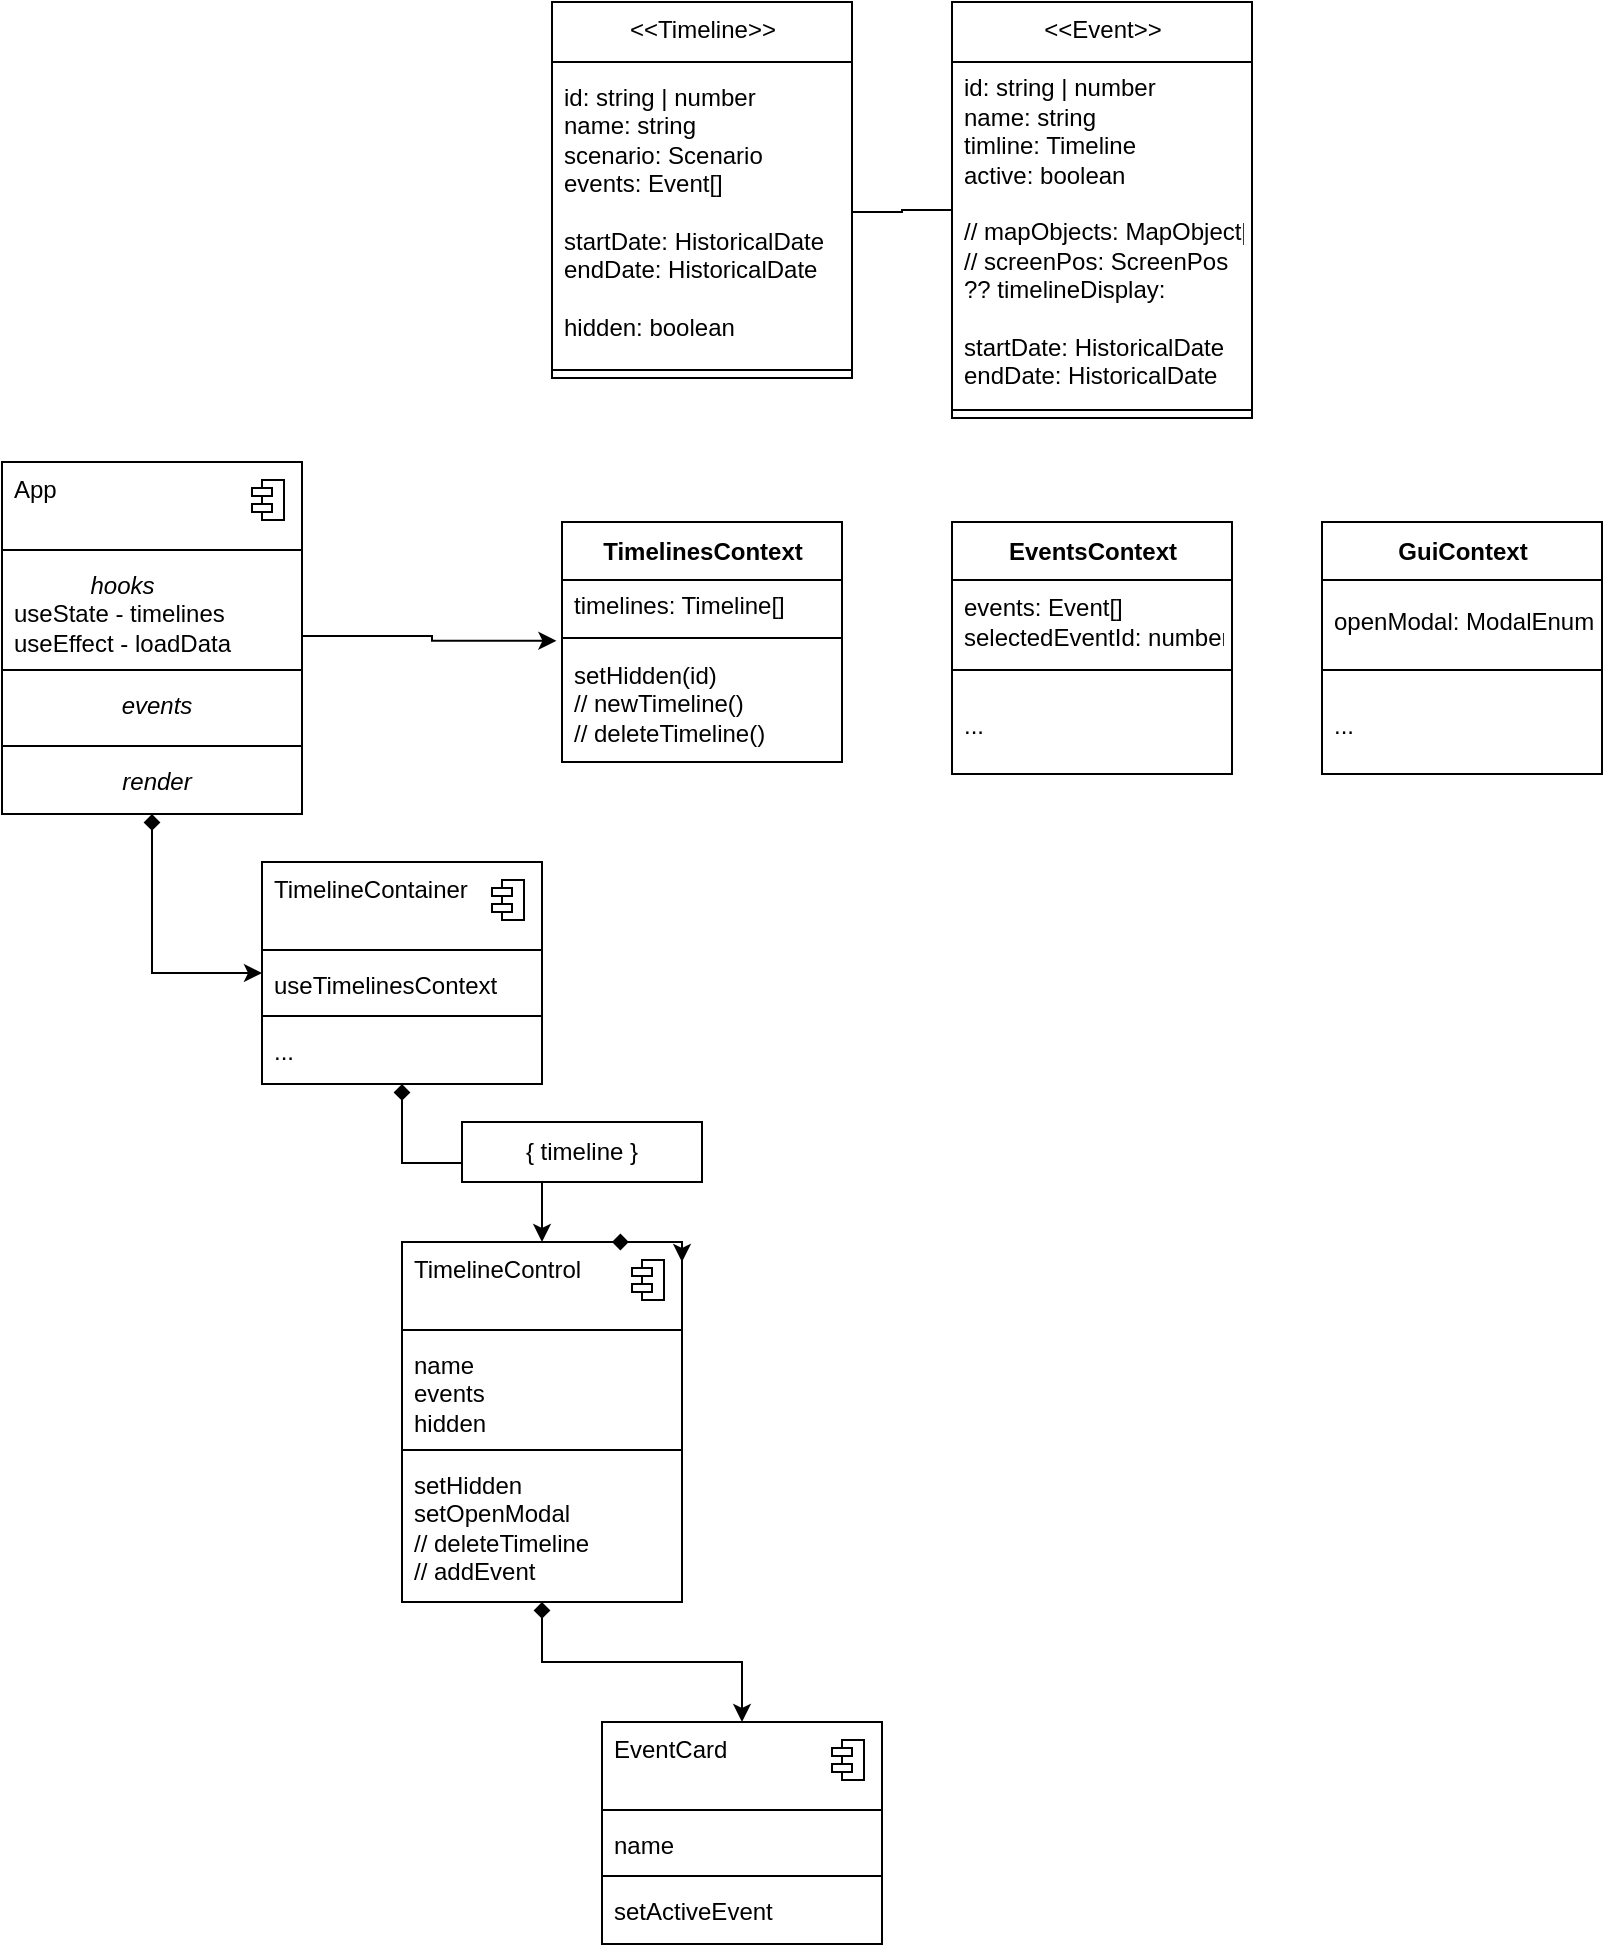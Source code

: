 <mxfile>
    <diagram id="kr2M9JabB7qYw9emZVNV" name="Page-1">
        <mxGraphModel dx="952" dy="587" grid="1" gridSize="10" guides="1" tooltips="1" connect="1" arrows="1" fold="1" page="1" pageScale="1" pageWidth="850" pageHeight="1100" math="0" shadow="0">
            <root>
                <mxCell id="0"/>
                <mxCell id="1" parent="0"/>
                <mxCell id="10" value="&amp;lt;&amp;lt;Event&amp;gt;&amp;gt;" style="swimlane;fontStyle=0;align=center;verticalAlign=top;childLayout=stackLayout;horizontal=1;startSize=30;horizontalStack=0;resizeParent=1;resizeParentMax=0;resizeLast=0;collapsible=0;marginBottom=0;html=1;" parent="1" vertex="1">
                    <mxGeometry x="515" y="20" width="150" height="208" as="geometry"/>
                </mxCell>
                <mxCell id="12" value="id: string | number&lt;br&gt;name: string&lt;br&gt;timline: Timeline&lt;br&gt;active: boolean&lt;br&gt;&lt;br&gt;// mapObjects: MapObject[]&lt;br&gt;// screenPos: ScreenPos&lt;br&gt;?? timelineDisplay:&amp;nbsp;&lt;br&gt;&lt;br&gt;startDate: HistoricalDate&lt;br&gt;endDate: HistoricalDate" style="text;html=1;strokeColor=none;fillColor=none;align=left;verticalAlign=middle;spacingLeft=4;spacingRight=4;overflow=hidden;rotatable=0;points=[[0,0.5],[1,0.5]];portConstraint=eastwest;" parent="10" vertex="1">
                    <mxGeometry y="30" width="150" height="170" as="geometry"/>
                </mxCell>
                <mxCell id="15" value="" style="line;strokeWidth=1;fillColor=none;align=left;verticalAlign=middle;spacingTop=-1;spacingLeft=3;spacingRight=3;rotatable=0;labelPosition=right;points=[];portConstraint=eastwest;" parent="10" vertex="1">
                    <mxGeometry y="200" width="150" height="8" as="geometry"/>
                </mxCell>
                <mxCell id="19" value="" style="fontStyle=1;align=center;verticalAlign=top;childLayout=stackLayout;horizontal=1;horizontalStack=0;resizeParent=1;resizeParentMax=0;resizeLast=0;marginBottom=0;" parent="1" vertex="1">
                    <mxGeometry x="40" y="250" width="150" height="176" as="geometry"/>
                </mxCell>
                <mxCell id="20" value="App" style="html=1;align=left;spacingLeft=4;verticalAlign=top;strokeColor=none;fillColor=none;" parent="19" vertex="1">
                    <mxGeometry width="150" height="40" as="geometry"/>
                </mxCell>
                <mxCell id="21" value="" style="shape=module;jettyWidth=10;jettyHeight=4;" parent="20" vertex="1">
                    <mxGeometry x="1" width="16" height="20" relative="1" as="geometry">
                        <mxPoint x="-25" y="9" as="offset"/>
                    </mxGeometry>
                </mxCell>
                <mxCell id="22" value="" style="line;strokeWidth=1;fillColor=none;align=left;verticalAlign=middle;spacingTop=-1;spacingLeft=3;spacingRight=3;rotatable=0;labelPosition=right;points=[];portConstraint=eastwest;" parent="19" vertex="1">
                    <mxGeometry y="40" width="150" height="8" as="geometry"/>
                </mxCell>
                <mxCell id="24" value="&lt;div style=&quot;text-align: center&quot;&gt;&lt;i&gt;hooks&lt;/i&gt;&lt;/div&gt;useState - timelines&lt;br&gt;useEffect - loadData" style="html=1;align=left;spacingLeft=4;verticalAlign=top;strokeColor=none;fillColor=none;" parent="19" vertex="1">
                    <mxGeometry y="48" width="150" height="52" as="geometry"/>
                </mxCell>
                <mxCell id="25" value="" style="line;strokeWidth=1;fillColor=none;align=left;verticalAlign=middle;spacingTop=-1;spacingLeft=3;spacingRight=3;rotatable=0;labelPosition=right;points=[];portConstraint=eastwest;" parent="19" vertex="1">
                    <mxGeometry y="100" width="150" height="8" as="geometry"/>
                </mxCell>
                <mxCell id="27" value="&lt;i&gt;events&lt;/i&gt;" style="html=1;align=center;spacingLeft=4;verticalAlign=top;strokeColor=none;fillColor=none;" parent="19" vertex="1">
                    <mxGeometry y="108" width="150" height="30" as="geometry"/>
                </mxCell>
                <mxCell id="75" value="" style="line;strokeWidth=1;fillColor=none;align=left;verticalAlign=middle;spacingTop=-1;spacingLeft=3;spacingRight=3;rotatable=0;labelPosition=right;points=[];portConstraint=eastwest;" parent="19" vertex="1">
                    <mxGeometry y="138" width="150" height="8" as="geometry"/>
                </mxCell>
                <mxCell id="74" value="&lt;i&gt;render&lt;/i&gt;" style="html=1;align=center;spacingLeft=4;verticalAlign=top;strokeColor=none;fillColor=none;" parent="19" vertex="1">
                    <mxGeometry y="146" width="150" height="30" as="geometry"/>
                </mxCell>
                <mxCell id="28" value="TimelinesContext" style="swimlane;fontStyle=1;align=center;verticalAlign=middle;childLayout=stackLayout;horizontal=1;startSize=29;horizontalStack=0;resizeParent=1;resizeParentMax=0;resizeLast=0;collapsible=0;marginBottom=0;html=1;" parent="1" vertex="1">
                    <mxGeometry x="320" y="280" width="140" height="120" as="geometry"/>
                </mxCell>
                <mxCell id="29" value="timelines: Timeline[]" style="text;html=1;strokeColor=none;fillColor=none;align=left;verticalAlign=middle;spacingLeft=4;spacingRight=4;overflow=hidden;rotatable=0;points=[[0,0.5],[1,0.5]];portConstraint=eastwest;" parent="28" vertex="1">
                    <mxGeometry y="29" width="140" height="25" as="geometry"/>
                </mxCell>
                <mxCell id="31" value="" style="line;strokeWidth=1;fillColor=none;align=left;verticalAlign=middle;spacingTop=-1;spacingLeft=3;spacingRight=3;rotatable=0;labelPosition=right;points=[];portConstraint=eastwest;" parent="28" vertex="1">
                    <mxGeometry y="54" width="140" height="8" as="geometry"/>
                </mxCell>
                <mxCell id="30" value="setHidden(id)&lt;br&gt;// newTimeline()&lt;br&gt;// deleteTimeline()" style="text;html=1;strokeColor=none;fillColor=none;align=left;verticalAlign=middle;spacingLeft=4;spacingRight=4;overflow=hidden;rotatable=0;points=[[0,0.5],[1,0.5]];portConstraint=eastwest;" parent="28" vertex="1">
                    <mxGeometry y="62" width="140" height="58" as="geometry"/>
                </mxCell>
                <mxCell id="33" value="" style="fontStyle=1;align=center;verticalAlign=top;childLayout=stackLayout;horizontal=1;horizontalStack=0;resizeParent=1;resizeParentMax=0;resizeLast=0;marginBottom=0;" parent="1" vertex="1">
                    <mxGeometry x="170" y="450" width="140" height="111" as="geometry"/>
                </mxCell>
                <mxCell id="34" value="TimelineContainer" style="html=1;align=left;spacingLeft=4;verticalAlign=top;strokeColor=none;fillColor=none;" parent="33" vertex="1">
                    <mxGeometry width="140" height="40" as="geometry"/>
                </mxCell>
                <mxCell id="35" value="" style="shape=module;jettyWidth=10;jettyHeight=4;" parent="34" vertex="1">
                    <mxGeometry x="1" width="16" height="20" relative="1" as="geometry">
                        <mxPoint x="-25" y="9" as="offset"/>
                    </mxGeometry>
                </mxCell>
                <mxCell id="36" value="" style="line;strokeWidth=1;fillColor=none;align=left;verticalAlign=middle;spacingTop=-1;spacingLeft=3;spacingRight=3;rotatable=0;labelPosition=right;points=[];portConstraint=eastwest;" parent="33" vertex="1">
                    <mxGeometry y="40" width="140" height="8" as="geometry"/>
                </mxCell>
                <mxCell id="37" value="useTimelinesContext" style="html=1;align=left;spacingLeft=4;verticalAlign=top;strokeColor=none;fillColor=none;" parent="33" vertex="1">
                    <mxGeometry y="48" width="140" height="25" as="geometry"/>
                </mxCell>
                <mxCell id="38" value="" style="line;strokeWidth=1;fillColor=none;align=left;verticalAlign=middle;spacingTop=-1;spacingLeft=3;spacingRight=3;rotatable=0;labelPosition=right;points=[];portConstraint=eastwest;" parent="33" vertex="1">
                    <mxGeometry y="73" width="140" height="8" as="geometry"/>
                </mxCell>
                <mxCell id="40" value="..." style="html=1;align=left;spacingLeft=4;verticalAlign=top;strokeColor=none;fillColor=none;" parent="33" vertex="1">
                    <mxGeometry y="81" width="140" height="30" as="geometry"/>
                </mxCell>
                <mxCell id="41" style="edgeStyle=orthogonalEdgeStyle;rounded=0;orthogonalLoop=1;jettySize=auto;html=1;exitX=0.5;exitY=1;exitDx=0;exitDy=0;entryX=0;entryY=0.5;entryDx=0;entryDy=0;startArrow=diamond;startFill=1;" parent="1" source="74" target="33" edge="1">
                    <mxGeometry relative="1" as="geometry"/>
                </mxCell>
                <mxCell id="45" value="" style="fontStyle=1;align=center;verticalAlign=top;childLayout=stackLayout;horizontal=1;horizontalStack=0;resizeParent=1;resizeParentMax=0;resizeLast=0;marginBottom=0;" parent="1" vertex="1">
                    <mxGeometry x="240" y="640" width="140" height="180" as="geometry"/>
                </mxCell>
                <mxCell id="46" value="TimelineControl" style="html=1;align=left;spacingLeft=4;verticalAlign=top;strokeColor=none;fillColor=none;" parent="45" vertex="1">
                    <mxGeometry width="140" height="40" as="geometry"/>
                </mxCell>
                <mxCell id="47" value="" style="shape=module;jettyWidth=10;jettyHeight=4;" parent="46" vertex="1">
                    <mxGeometry x="1" width="16" height="20" relative="1" as="geometry">
                        <mxPoint x="-25" y="9" as="offset"/>
                    </mxGeometry>
                </mxCell>
                <mxCell id="48" value="" style="line;strokeWidth=1;fillColor=none;align=left;verticalAlign=middle;spacingTop=-1;spacingLeft=3;spacingRight=3;rotatable=0;labelPosition=right;points=[];portConstraint=eastwest;" parent="45" vertex="1">
                    <mxGeometry y="40" width="140" height="8" as="geometry"/>
                </mxCell>
                <mxCell id="49" value="name&lt;br&gt;events&lt;br&gt;hidden" style="html=1;align=left;spacingLeft=4;verticalAlign=top;strokeColor=none;fillColor=none;" parent="45" vertex="1">
                    <mxGeometry y="48" width="140" height="52" as="geometry"/>
                </mxCell>
                <mxCell id="50" value="" style="line;strokeWidth=1;fillColor=none;align=left;verticalAlign=middle;spacingTop=-1;spacingLeft=3;spacingRight=3;rotatable=0;labelPosition=right;points=[];portConstraint=eastwest;" parent="45" vertex="1">
                    <mxGeometry y="100" width="140" height="8" as="geometry"/>
                </mxCell>
                <mxCell id="51" value="setHidden&lt;br&gt;setOpenModal&lt;br&gt;// deleteTimeline&lt;br&gt;// addEvent" style="html=1;align=left;spacingLeft=4;verticalAlign=top;strokeColor=none;fillColor=none;" parent="45" vertex="1">
                    <mxGeometry y="108" width="140" height="72" as="geometry"/>
                </mxCell>
                <mxCell id="77" style="edgeStyle=orthogonalEdgeStyle;rounded=0;orthogonalLoop=1;jettySize=auto;html=1;exitX=0.75;exitY=0;exitDx=0;exitDy=0;entryX=1;entryY=0.25;entryDx=0;entryDy=0;startArrow=diamond;startFill=1;endArrow=classic;endFill=1;" parent="45" source="46" target="46" edge="1">
                    <mxGeometry relative="1" as="geometry"/>
                </mxCell>
                <mxCell id="52" style="edgeStyle=orthogonalEdgeStyle;rounded=0;orthogonalLoop=1;jettySize=auto;html=1;startArrow=diamond;startFill=1;" parent="1" source="40" target="46" edge="1">
                    <mxGeometry relative="1" as="geometry"/>
                </mxCell>
                <mxCell id="53" value="&amp;lt;&amp;lt;Timeline&amp;gt;&amp;gt;" style="swimlane;fontStyle=0;align=center;verticalAlign=top;childLayout=stackLayout;horizontal=1;startSize=30;horizontalStack=0;resizeParent=1;resizeParentMax=0;resizeLast=0;collapsible=0;marginBottom=0;html=1;" parent="1" vertex="1">
                    <mxGeometry x="315" y="20" width="150" height="188" as="geometry"/>
                </mxCell>
                <mxCell id="54" value="id: string | number&lt;br&gt;name: string&lt;br&gt;scenario: Scenario&lt;br&gt;events: Event[]&lt;br&gt;&lt;br&gt;startDate: HistoricalDate&lt;br&gt;endDate: HistoricalDate&lt;br&gt;&lt;br&gt;hidden: boolean" style="text;html=1;strokeColor=none;fillColor=none;align=left;verticalAlign=middle;spacingLeft=4;spacingRight=4;overflow=hidden;rotatable=0;points=[[0,0.5],[1,0.5]];portConstraint=eastwest;" parent="53" vertex="1">
                    <mxGeometry y="30" width="150" height="150" as="geometry"/>
                </mxCell>
                <mxCell id="55" value="" style="line;strokeWidth=1;fillColor=none;align=left;verticalAlign=middle;spacingTop=-1;spacingLeft=3;spacingRight=3;rotatable=0;labelPosition=right;points=[];portConstraint=eastwest;" parent="53" vertex="1">
                    <mxGeometry y="180" width="150" height="8" as="geometry"/>
                </mxCell>
                <mxCell id="58" style="edgeStyle=orthogonalEdgeStyle;rounded=0;orthogonalLoop=1;jettySize=auto;html=1;entryX=-0.02;entryY=-0.045;entryDx=0;entryDy=0;entryPerimeter=0;endArrow=classic;endFill=1;exitX=1;exitY=0.75;exitDx=0;exitDy=0;" parent="1" source="24" target="30" edge="1">
                    <mxGeometry relative="1" as="geometry">
                        <mxPoint x="220" y="310" as="sourcePoint"/>
                    </mxGeometry>
                </mxCell>
                <mxCell id="59" value="" style="fontStyle=1;align=center;verticalAlign=top;childLayout=stackLayout;horizontal=1;horizontalStack=0;resizeParent=1;resizeParentMax=0;resizeLast=0;marginBottom=0;" parent="1" vertex="1">
                    <mxGeometry x="340" y="880" width="140" height="111" as="geometry"/>
                </mxCell>
                <mxCell id="60" value="EventCard" style="html=1;align=left;spacingLeft=4;verticalAlign=top;strokeColor=none;fillColor=none;" parent="59" vertex="1">
                    <mxGeometry width="140" height="40" as="geometry"/>
                </mxCell>
                <mxCell id="61" value="" style="shape=module;jettyWidth=10;jettyHeight=4;" parent="60" vertex="1">
                    <mxGeometry x="1" width="16" height="20" relative="1" as="geometry">
                        <mxPoint x="-25" y="9" as="offset"/>
                    </mxGeometry>
                </mxCell>
                <mxCell id="62" value="" style="line;strokeWidth=1;fillColor=none;align=left;verticalAlign=middle;spacingTop=-1;spacingLeft=3;spacingRight=3;rotatable=0;labelPosition=right;points=[];portConstraint=eastwest;" parent="59" vertex="1">
                    <mxGeometry y="40" width="140" height="8" as="geometry"/>
                </mxCell>
                <mxCell id="63" value="name" style="html=1;align=left;spacingLeft=4;verticalAlign=top;strokeColor=none;fillColor=none;" parent="59" vertex="1">
                    <mxGeometry y="48" width="140" height="25" as="geometry"/>
                </mxCell>
                <mxCell id="64" value="" style="line;strokeWidth=1;fillColor=none;align=left;verticalAlign=middle;spacingTop=-1;spacingLeft=3;spacingRight=3;rotatable=0;labelPosition=right;points=[];portConstraint=eastwest;" parent="59" vertex="1">
                    <mxGeometry y="73" width="140" height="8" as="geometry"/>
                </mxCell>
                <mxCell id="65" value="setActiveEvent" style="html=1;align=left;spacingLeft=4;verticalAlign=top;strokeColor=none;fillColor=none;" parent="59" vertex="1">
                    <mxGeometry y="81" width="140" height="30" as="geometry"/>
                </mxCell>
                <mxCell id="67" value="EventsContext" style="swimlane;fontStyle=1;align=center;verticalAlign=middle;childLayout=stackLayout;horizontal=1;startSize=29;horizontalStack=0;resizeParent=1;resizeParentMax=0;resizeLast=0;collapsible=0;marginBottom=0;html=1;" parent="1" vertex="1">
                    <mxGeometry x="515" y="280" width="140" height="126" as="geometry"/>
                </mxCell>
                <mxCell id="68" value="events: Event[]&lt;br&gt;selectedEventId: number" style="text;html=1;strokeColor=none;fillColor=none;align=left;verticalAlign=middle;spacingLeft=4;spacingRight=4;overflow=hidden;rotatable=0;points=[[0,0.5],[1,0.5]];portConstraint=eastwest;" parent="67" vertex="1">
                    <mxGeometry y="29" width="140" height="41" as="geometry"/>
                </mxCell>
                <mxCell id="69" value="" style="line;strokeWidth=1;fillColor=none;align=left;verticalAlign=middle;spacingTop=-1;spacingLeft=3;spacingRight=3;rotatable=0;labelPosition=right;points=[];portConstraint=eastwest;" parent="67" vertex="1">
                    <mxGeometry y="70" width="140" height="8" as="geometry"/>
                </mxCell>
                <mxCell id="70" value="..." style="text;html=1;strokeColor=none;fillColor=none;align=left;verticalAlign=middle;spacingLeft=4;spacingRight=4;overflow=hidden;rotatable=0;points=[[0,0.5],[1,0.5]];portConstraint=eastwest;" parent="67" vertex="1">
                    <mxGeometry y="78" width="140" height="48" as="geometry"/>
                </mxCell>
                <mxCell id="71" style="edgeStyle=orthogonalEdgeStyle;rounded=0;orthogonalLoop=1;jettySize=auto;html=1;entryX=0;entryY=0.435;entryDx=0;entryDy=0;entryPerimeter=0;endArrow=none;endFill=0;" parent="1" source="54" target="12" edge="1">
                    <mxGeometry relative="1" as="geometry">
                        <mxPoint x="500" y="135" as="targetPoint"/>
                    </mxGeometry>
                </mxCell>
                <mxCell id="78" value="" style="align=right;verticalAlign=top;spacingRight=2;" parent="1" vertex="1">
                    <mxGeometry x="270" y="580" width="120" height="30" as="geometry"/>
                </mxCell>
                <mxCell id="79" value="{ timeline }" style="text;html=1;strokeColor=none;fillColor=none;align=center;verticalAlign=middle;spacingLeft=4;spacingRight=4;overflow=hidden;rotatable=0;points=[[0,0.5],[1,0.5]];portConstraint=eastwest;resizeWidth=1;" parent="78" vertex="1">
                    <mxGeometry y="1" width="120" height="30" relative="1" as="geometry">
                        <mxPoint y="-30" as="offset"/>
                    </mxGeometry>
                </mxCell>
                <mxCell id="80" value="GuiContext" style="swimlane;fontStyle=1;align=center;verticalAlign=middle;childLayout=stackLayout;horizontal=1;startSize=29;horizontalStack=0;resizeParent=1;resizeParentMax=0;resizeLast=0;collapsible=0;marginBottom=0;html=1;" parent="1" vertex="1">
                    <mxGeometry x="700" y="280" width="140" height="126" as="geometry"/>
                </mxCell>
                <mxCell id="81" value="openModal: ModalEnum" style="text;html=1;strokeColor=none;fillColor=none;align=left;verticalAlign=middle;spacingLeft=4;spacingRight=4;overflow=hidden;rotatable=0;points=[[0,0.5],[1,0.5]];portConstraint=eastwest;" parent="80" vertex="1">
                    <mxGeometry y="29" width="140" height="41" as="geometry"/>
                </mxCell>
                <mxCell id="82" value="" style="line;strokeWidth=1;fillColor=none;align=left;verticalAlign=middle;spacingTop=-1;spacingLeft=3;spacingRight=3;rotatable=0;labelPosition=right;points=[];portConstraint=eastwest;" parent="80" vertex="1">
                    <mxGeometry y="70" width="140" height="8" as="geometry"/>
                </mxCell>
                <mxCell id="83" value="..." style="text;html=1;strokeColor=none;fillColor=none;align=left;verticalAlign=middle;spacingLeft=4;spacingRight=4;overflow=hidden;rotatable=0;points=[[0,0.5],[1,0.5]];portConstraint=eastwest;" parent="80" vertex="1">
                    <mxGeometry y="78" width="140" height="48" as="geometry"/>
                </mxCell>
                <mxCell id="85" style="edgeStyle=orthogonalEdgeStyle;rounded=0;orthogonalLoop=1;jettySize=auto;html=1;startArrow=diamond;startFill=1;endArrow=classic;endFill=1;" parent="1" source="51" target="60" edge="1">
                    <mxGeometry relative="1" as="geometry"/>
                </mxCell>
            </root>
        </mxGraphModel>
    </diagram>
</mxfile>